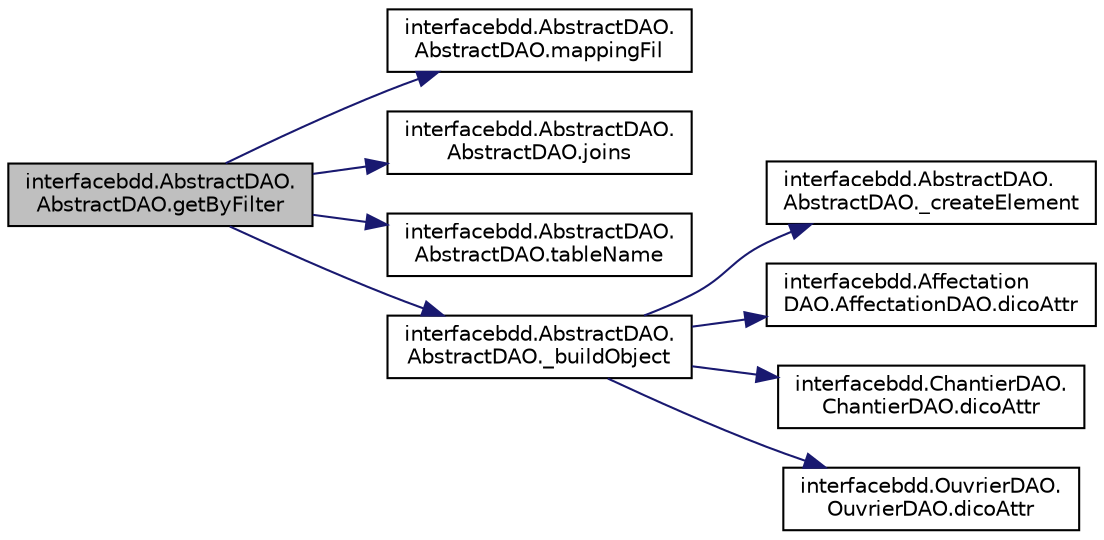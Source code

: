 digraph "interfacebdd.AbstractDAO.AbstractDAO.getByFilter"
{
 // INTERACTIVE_SVG=YES
  edge [fontname="Helvetica",fontsize="10",labelfontname="Helvetica",labelfontsize="10"];
  node [fontname="Helvetica",fontsize="10",shape=record];
  rankdir="LR";
  Node1 [label="interfacebdd.AbstractDAO.\lAbstractDAO.getByFilter",height=0.2,width=0.4,color="black", fillcolor="grey75", style="filled" fontcolor="black"];
  Node1 -> Node2 [color="midnightblue",fontsize="10",style="solid",fontname="Helvetica"];
  Node2 [label="interfacebdd.AbstractDAO.\lAbstractDAO.mappingFil",height=0.2,width=0.4,color="black", fillcolor="white", style="filled",URL="$classinterfacebdd_1_1_abstract_d_a_o_1_1_abstract_d_a_o.html#a351f2c48a2f7f3a81e9241544ccbdceb"];
  Node1 -> Node3 [color="midnightblue",fontsize="10",style="solid",fontname="Helvetica"];
  Node3 [label="interfacebdd.AbstractDAO.\lAbstractDAO.joins",height=0.2,width=0.4,color="black", fillcolor="white", style="filled",URL="$classinterfacebdd_1_1_abstract_d_a_o_1_1_abstract_d_a_o.html#a3f49f2026cebbc8be3231ff84f919c48"];
  Node1 -> Node4 [color="midnightblue",fontsize="10",style="solid",fontname="Helvetica"];
  Node4 [label="interfacebdd.AbstractDAO.\lAbstractDAO.tableName",height=0.2,width=0.4,color="black", fillcolor="white", style="filled",URL="$classinterfacebdd_1_1_abstract_d_a_o_1_1_abstract_d_a_o.html#aec5c8cc7455c999853d17d16b9c1ce0f"];
  Node1 -> Node5 [color="midnightblue",fontsize="10",style="solid",fontname="Helvetica"];
  Node5 [label="interfacebdd.AbstractDAO.\lAbstractDAO._buildObject",height=0.2,width=0.4,color="black", fillcolor="white", style="filled",URL="$classinterfacebdd_1_1_abstract_d_a_o_1_1_abstract_d_a_o.html#a918b79428aa05f50519180ff93258b4f",tooltip="Construit un Objet du Systeme Ã  partir d&#39;un dico(attribut, valeur) passÃ© en paramÃ¨tre. "];
  Node5 -> Node6 [color="midnightblue",fontsize="10",style="solid",fontname="Helvetica"];
  Node6 [label="interfacebdd.AbstractDAO.\lAbstractDAO._createElement",height=0.2,width=0.4,color="black", fillcolor="white", style="filled",URL="$classinterfacebdd_1_1_abstract_d_a_o_1_1_abstract_d_a_o.html#ae00cf40b93b11fa3f52ce6f3a5fb8f7f"];
  Node5 -> Node7 [color="midnightblue",fontsize="10",style="solid",fontname="Helvetica"];
  Node7 [label="interfacebdd.Affectation\lDAO.AffectationDAO.dicoAttr",height=0.2,width=0.4,color="black", fillcolor="white", style="filled",URL="$classinterfacebdd_1_1_affectation_d_a_o_1_1_affectation_d_a_o.html#ae3db308f56dbf232b12bc3468f988356"];
  Node5 -> Node8 [color="midnightblue",fontsize="10",style="solid",fontname="Helvetica"];
  Node8 [label="interfacebdd.ChantierDAO.\lChantierDAO.dicoAttr",height=0.2,width=0.4,color="black", fillcolor="white", style="filled",URL="$classinterfacebdd_1_1_chantier_d_a_o_1_1_chantier_d_a_o.html#a064a9db256b93bfdfb1ea00f4be5d2f2"];
  Node5 -> Node9 [color="midnightblue",fontsize="10",style="solid",fontname="Helvetica"];
  Node9 [label="interfacebdd.OuvrierDAO.\lOuvrierDAO.dicoAttr",height=0.2,width=0.4,color="black", fillcolor="white", style="filled",URL="$classinterfacebdd_1_1_ouvrier_d_a_o_1_1_ouvrier_d_a_o.html#a6ea033745d56cf16a28a8481191f30ae"];
}
